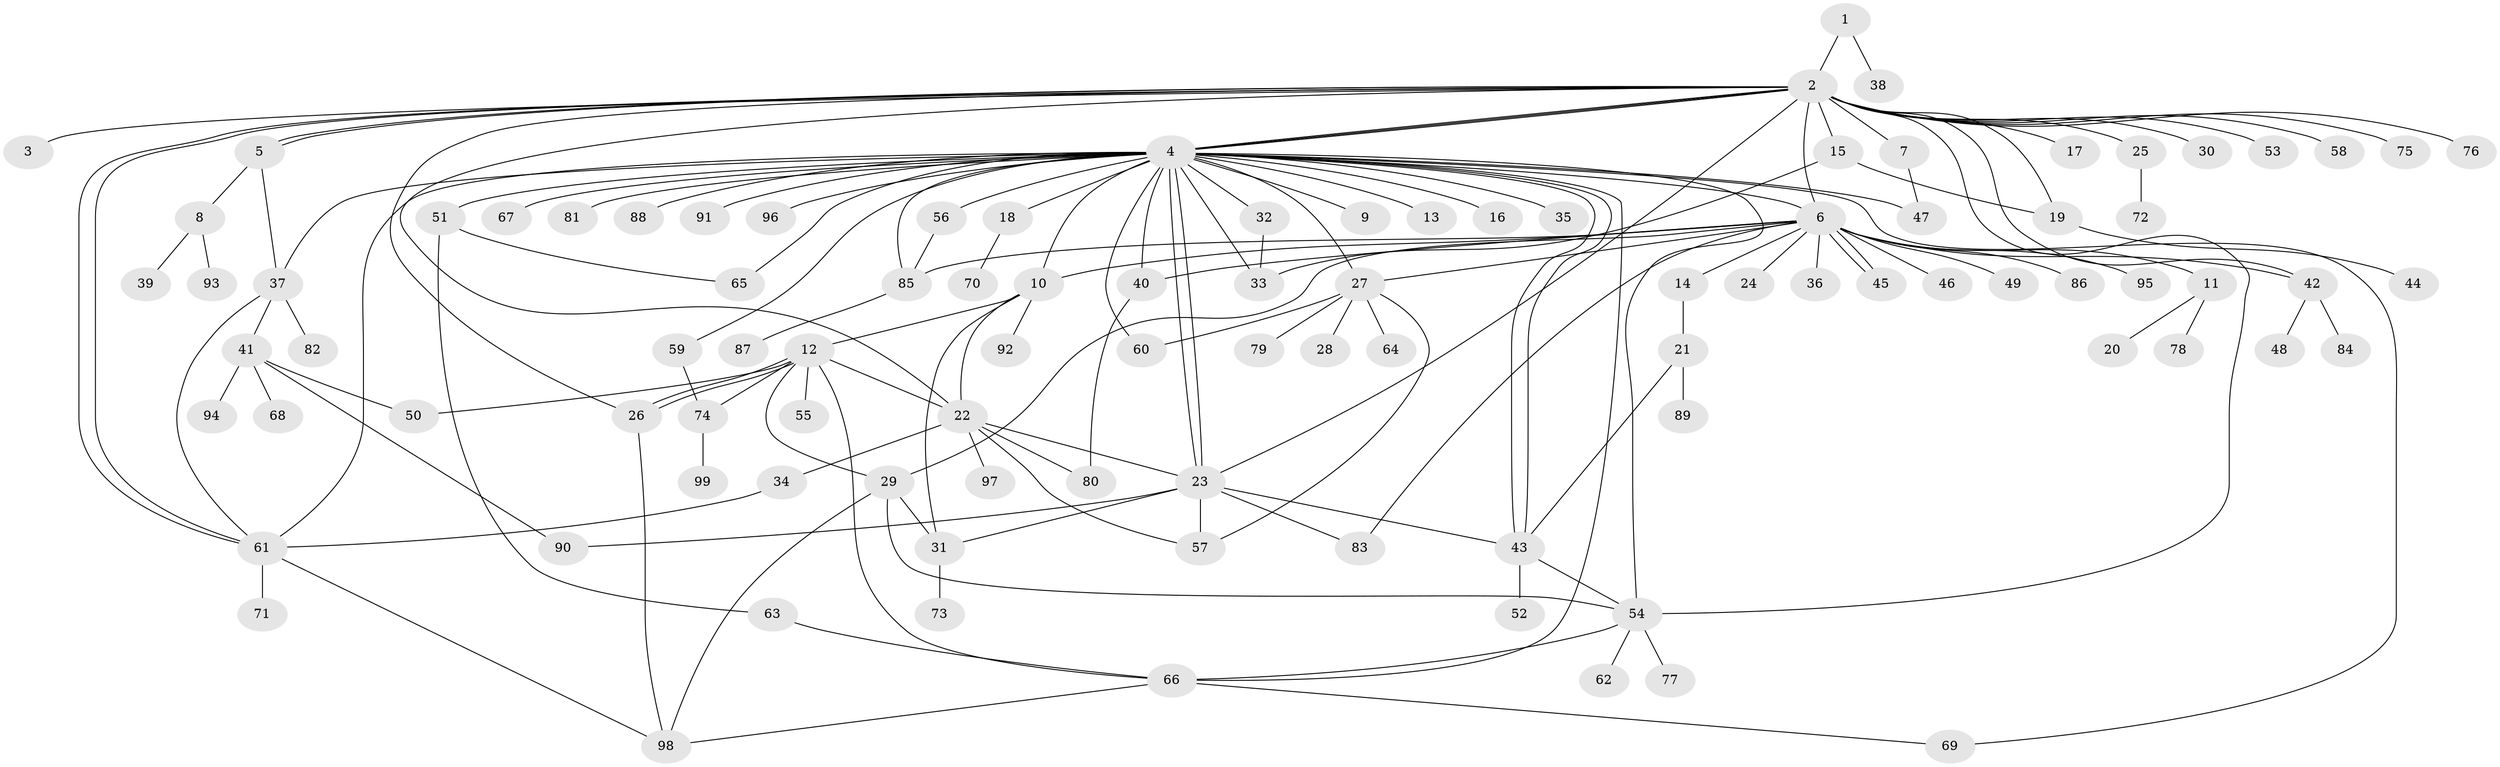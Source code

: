 // Generated by graph-tools (version 1.1) at 2025/14/03/09/25 04:14:32]
// undirected, 99 vertices, 150 edges
graph export_dot {
graph [start="1"]
  node [color=gray90,style=filled];
  1;
  2;
  3;
  4;
  5;
  6;
  7;
  8;
  9;
  10;
  11;
  12;
  13;
  14;
  15;
  16;
  17;
  18;
  19;
  20;
  21;
  22;
  23;
  24;
  25;
  26;
  27;
  28;
  29;
  30;
  31;
  32;
  33;
  34;
  35;
  36;
  37;
  38;
  39;
  40;
  41;
  42;
  43;
  44;
  45;
  46;
  47;
  48;
  49;
  50;
  51;
  52;
  53;
  54;
  55;
  56;
  57;
  58;
  59;
  60;
  61;
  62;
  63;
  64;
  65;
  66;
  67;
  68;
  69;
  70;
  71;
  72;
  73;
  74;
  75;
  76;
  77;
  78;
  79;
  80;
  81;
  82;
  83;
  84;
  85;
  86;
  87;
  88;
  89;
  90;
  91;
  92;
  93;
  94;
  95;
  96;
  97;
  98;
  99;
  1 -- 2;
  1 -- 38;
  2 -- 3;
  2 -- 4;
  2 -- 4;
  2 -- 4;
  2 -- 5;
  2 -- 5;
  2 -- 6;
  2 -- 7;
  2 -- 15;
  2 -- 17;
  2 -- 19;
  2 -- 22;
  2 -- 23;
  2 -- 25;
  2 -- 26;
  2 -- 30;
  2 -- 42;
  2 -- 53;
  2 -- 54;
  2 -- 58;
  2 -- 61;
  2 -- 61;
  2 -- 75;
  2 -- 76;
  4 -- 6;
  4 -- 9;
  4 -- 10;
  4 -- 13;
  4 -- 16;
  4 -- 18;
  4 -- 23;
  4 -- 23;
  4 -- 27;
  4 -- 32;
  4 -- 33;
  4 -- 35;
  4 -- 37;
  4 -- 40;
  4 -- 43;
  4 -- 43;
  4 -- 47;
  4 -- 51;
  4 -- 54;
  4 -- 56;
  4 -- 59;
  4 -- 60;
  4 -- 61;
  4 -- 65;
  4 -- 66;
  4 -- 67;
  4 -- 69;
  4 -- 81;
  4 -- 85;
  4 -- 88;
  4 -- 91;
  4 -- 96;
  5 -- 8;
  5 -- 37;
  6 -- 10;
  6 -- 11;
  6 -- 14;
  6 -- 24;
  6 -- 27;
  6 -- 29;
  6 -- 36;
  6 -- 40;
  6 -- 42;
  6 -- 45;
  6 -- 45;
  6 -- 46;
  6 -- 49;
  6 -- 83;
  6 -- 85;
  6 -- 86;
  6 -- 95;
  7 -- 47;
  8 -- 39;
  8 -- 93;
  10 -- 12;
  10 -- 22;
  10 -- 31;
  10 -- 92;
  11 -- 20;
  11 -- 78;
  12 -- 22;
  12 -- 26;
  12 -- 26;
  12 -- 29;
  12 -- 50;
  12 -- 55;
  12 -- 66;
  12 -- 74;
  14 -- 21;
  15 -- 19;
  15 -- 33;
  18 -- 70;
  19 -- 44;
  21 -- 43;
  21 -- 89;
  22 -- 23;
  22 -- 34;
  22 -- 57;
  22 -- 80;
  22 -- 97;
  23 -- 31;
  23 -- 43;
  23 -- 57;
  23 -- 83;
  23 -- 90;
  25 -- 72;
  26 -- 98;
  27 -- 28;
  27 -- 57;
  27 -- 60;
  27 -- 64;
  27 -- 79;
  29 -- 31;
  29 -- 54;
  29 -- 98;
  31 -- 73;
  32 -- 33;
  34 -- 61;
  37 -- 41;
  37 -- 61;
  37 -- 82;
  40 -- 80;
  41 -- 50;
  41 -- 68;
  41 -- 90;
  41 -- 94;
  42 -- 48;
  42 -- 84;
  43 -- 52;
  43 -- 54;
  51 -- 63;
  51 -- 65;
  54 -- 62;
  54 -- 66;
  54 -- 77;
  56 -- 85;
  59 -- 74;
  61 -- 71;
  61 -- 98;
  63 -- 66;
  66 -- 69;
  66 -- 98;
  74 -- 99;
  85 -- 87;
}

